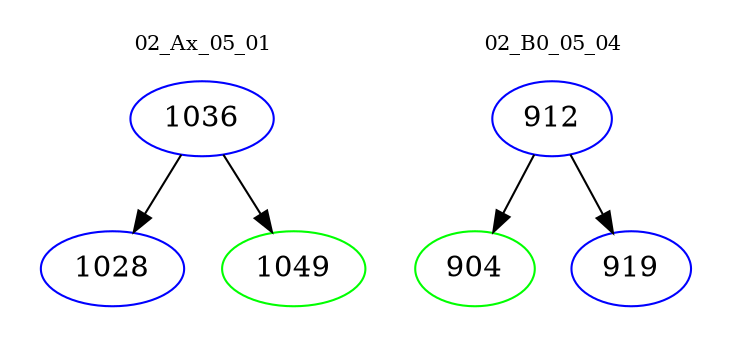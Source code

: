 digraph{
subgraph cluster_0 {
color = white
label = "02_Ax_05_01";
fontsize=10;
T0_1036 [label="1036", color="blue"]
T0_1036 -> T0_1028 [color="black"]
T0_1028 [label="1028", color="blue"]
T0_1036 -> T0_1049 [color="black"]
T0_1049 [label="1049", color="green"]
}
subgraph cluster_1 {
color = white
label = "02_B0_05_04";
fontsize=10;
T1_912 [label="912", color="blue"]
T1_912 -> T1_904 [color="black"]
T1_904 [label="904", color="green"]
T1_912 -> T1_919 [color="black"]
T1_919 [label="919", color="blue"]
}
}
